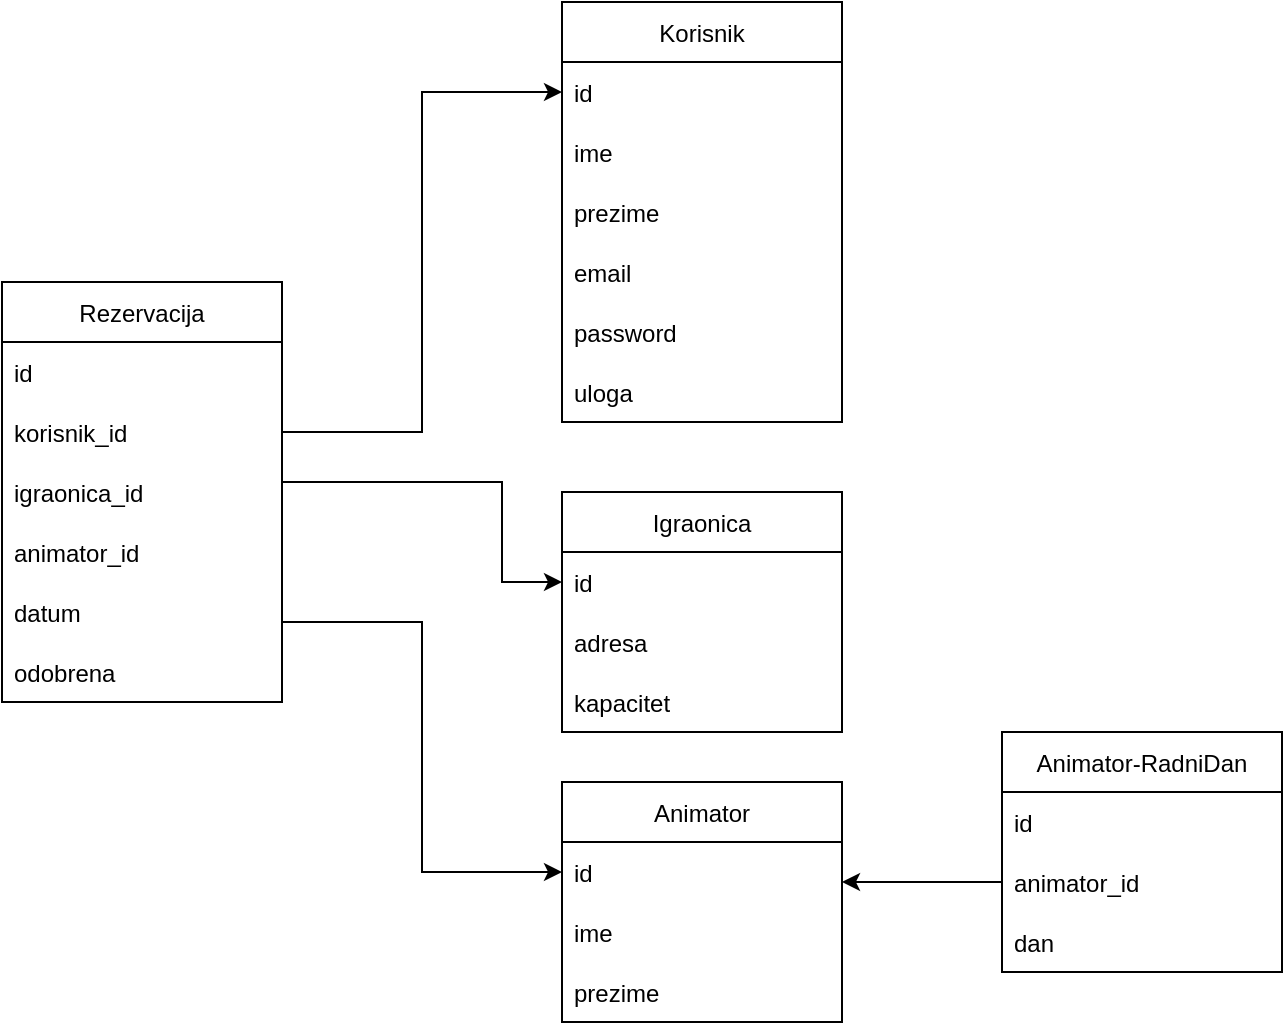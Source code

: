 <mxfile version="17.4.6" type="device"><diagram id="Dtqoh1UVys_uf98cZUt2" name="Page-1"><mxGraphModel dx="1381" dy="756" grid="1" gridSize="10" guides="1" tooltips="1" connect="1" arrows="1" fold="1" page="1" pageScale="1" pageWidth="827" pageHeight="1169" math="0" shadow="0"><root><mxCell id="0"/><mxCell id="1" parent="0"/><mxCell id="jxqiJQnf3ibrWbr0OoIG-25" style="edgeStyle=orthogonalEdgeStyle;rounded=0;orthogonalLoop=1;jettySize=auto;html=1;exitX=1;exitY=0.75;exitDx=0;exitDy=0;" parent="1" source="jxqiJQnf3ibrWbr0OoIG-7" target="jxqiJQnf3ibrWbr0OoIG-16" edge="1"><mxGeometry relative="1" as="geometry"><Array as="points"><mxPoint x="220" y="340"/><mxPoint x="290" y="340"/><mxPoint x="290" y="465"/></Array></mxGeometry></mxCell><mxCell id="jxqiJQnf3ibrWbr0OoIG-7" value="Rezervacija" style="swimlane;fontStyle=0;childLayout=stackLayout;horizontal=1;startSize=30;horizontalStack=0;resizeParent=1;resizeParentMax=0;resizeLast=0;collapsible=1;marginBottom=0;" parent="1" vertex="1"><mxGeometry x="80" y="170" width="140" height="210" as="geometry"/></mxCell><mxCell id="jxqiJQnf3ibrWbr0OoIG-14" value="id" style="text;strokeColor=none;fillColor=none;align=left;verticalAlign=middle;spacingLeft=4;spacingRight=4;overflow=hidden;points=[[0,0.5],[1,0.5]];portConstraint=eastwest;rotatable=0;" parent="jxqiJQnf3ibrWbr0OoIG-7" vertex="1"><mxGeometry y="30" width="140" height="30" as="geometry"/></mxCell><mxCell id="jxqiJQnf3ibrWbr0OoIG-8" value="korisnik_id" style="text;strokeColor=none;fillColor=none;align=left;verticalAlign=middle;spacingLeft=4;spacingRight=4;overflow=hidden;points=[[0,0.5],[1,0.5]];portConstraint=eastwest;rotatable=0;" parent="jxqiJQnf3ibrWbr0OoIG-7" vertex="1"><mxGeometry y="60" width="140" height="30" as="geometry"/></mxCell><mxCell id="jxqiJQnf3ibrWbr0OoIG-9" value="igraonica_id" style="text;strokeColor=none;fillColor=none;align=left;verticalAlign=middle;spacingLeft=4;spacingRight=4;overflow=hidden;points=[[0,0.5],[1,0.5]];portConstraint=eastwest;rotatable=0;" parent="jxqiJQnf3ibrWbr0OoIG-7" vertex="1"><mxGeometry y="90" width="140" height="30" as="geometry"/></mxCell><mxCell id="jxqiJQnf3ibrWbr0OoIG-10" value="animator_id" style="text;strokeColor=none;fillColor=none;align=left;verticalAlign=middle;spacingLeft=4;spacingRight=4;overflow=hidden;points=[[0,0.5],[1,0.5]];portConstraint=eastwest;rotatable=0;" parent="jxqiJQnf3ibrWbr0OoIG-7" vertex="1"><mxGeometry y="120" width="140" height="30" as="geometry"/></mxCell><mxCell id="jxqiJQnf3ibrWbr0OoIG-11" value="datum" style="text;strokeColor=none;fillColor=none;align=left;verticalAlign=middle;spacingLeft=4;spacingRight=4;overflow=hidden;points=[[0,0.5],[1,0.5]];portConstraint=eastwest;rotatable=0;" parent="jxqiJQnf3ibrWbr0OoIG-7" vertex="1"><mxGeometry y="150" width="140" height="30" as="geometry"/></mxCell><mxCell id="CqFW7zta76reZTKQyrhr-3" value="odobrena" style="text;strokeColor=none;fillColor=none;align=left;verticalAlign=middle;spacingLeft=4;spacingRight=4;overflow=hidden;points=[[0,0.5],[1,0.5]];portConstraint=eastwest;rotatable=0;" vertex="1" parent="jxqiJQnf3ibrWbr0OoIG-7"><mxGeometry y="180" width="140" height="30" as="geometry"/></mxCell><mxCell id="jxqiJQnf3ibrWbr0OoIG-15" value="Animator" style="swimlane;fontStyle=0;childLayout=stackLayout;horizontal=1;startSize=30;horizontalStack=0;resizeParent=1;resizeParentMax=0;resizeLast=0;collapsible=1;marginBottom=0;" parent="1" vertex="1"><mxGeometry x="360" y="420" width="140" height="120" as="geometry"><mxRectangle x="360" y="380" width="80" height="30" as="alternateBounds"/></mxGeometry></mxCell><mxCell id="jxqiJQnf3ibrWbr0OoIG-16" value="id" style="text;strokeColor=none;fillColor=none;align=left;verticalAlign=middle;spacingLeft=4;spacingRight=4;overflow=hidden;points=[[0,0.5],[1,0.5]];portConstraint=eastwest;rotatable=0;" parent="jxqiJQnf3ibrWbr0OoIG-15" vertex="1"><mxGeometry y="30" width="140" height="30" as="geometry"/></mxCell><mxCell id="jxqiJQnf3ibrWbr0OoIG-17" value="ime" style="text;strokeColor=none;fillColor=none;align=left;verticalAlign=middle;spacingLeft=4;spacingRight=4;overflow=hidden;points=[[0,0.5],[1,0.5]];portConstraint=eastwest;rotatable=0;" parent="jxqiJQnf3ibrWbr0OoIG-15" vertex="1"><mxGeometry y="60" width="140" height="30" as="geometry"/></mxCell><mxCell id="jxqiJQnf3ibrWbr0OoIG-18" value="prezime" style="text;strokeColor=none;fillColor=none;align=left;verticalAlign=middle;spacingLeft=4;spacingRight=4;overflow=hidden;points=[[0,0.5],[1,0.5]];portConstraint=eastwest;rotatable=0;" parent="jxqiJQnf3ibrWbr0OoIG-15" vertex="1"><mxGeometry y="90" width="140" height="30" as="geometry"/></mxCell><mxCell id="jxqiJQnf3ibrWbr0OoIG-20" value="Igraonica" style="swimlane;fontStyle=0;childLayout=stackLayout;horizontal=1;startSize=30;horizontalStack=0;resizeParent=1;resizeParentMax=0;resizeLast=0;collapsible=1;marginBottom=0;" parent="1" vertex="1"><mxGeometry x="360" y="275" width="140" height="120" as="geometry"><mxRectangle x="360" y="230" width="80" height="30" as="alternateBounds"/></mxGeometry></mxCell><mxCell id="jxqiJQnf3ibrWbr0OoIG-21" value="id" style="text;strokeColor=none;fillColor=none;align=left;verticalAlign=middle;spacingLeft=4;spacingRight=4;overflow=hidden;points=[[0,0.5],[1,0.5]];portConstraint=eastwest;rotatable=0;" parent="jxqiJQnf3ibrWbr0OoIG-20" vertex="1"><mxGeometry y="30" width="140" height="30" as="geometry"/></mxCell><mxCell id="jxqiJQnf3ibrWbr0OoIG-22" value="adresa" style="text;strokeColor=none;fillColor=none;align=left;verticalAlign=middle;spacingLeft=4;spacingRight=4;overflow=hidden;points=[[0,0.5],[1,0.5]];portConstraint=eastwest;rotatable=0;" parent="jxqiJQnf3ibrWbr0OoIG-20" vertex="1"><mxGeometry y="60" width="140" height="30" as="geometry"/></mxCell><mxCell id="jxqiJQnf3ibrWbr0OoIG-23" value="kapacitet" style="text;strokeColor=none;fillColor=none;align=left;verticalAlign=middle;spacingLeft=4;spacingRight=4;overflow=hidden;points=[[0,0.5],[1,0.5]];portConstraint=eastwest;rotatable=0;" parent="jxqiJQnf3ibrWbr0OoIG-20" vertex="1"><mxGeometry y="90" width="140" height="30" as="geometry"/></mxCell><mxCell id="jxqiJQnf3ibrWbr0OoIG-24" style="edgeStyle=orthogonalEdgeStyle;rounded=0;orthogonalLoop=1;jettySize=auto;html=1;entryX=0;entryY=0.5;entryDx=0;entryDy=0;" parent="1" source="jxqiJQnf3ibrWbr0OoIG-8" target="jxqiJQnf3ibrWbr0OoIG-13" edge="1"><mxGeometry relative="1" as="geometry"/></mxCell><mxCell id="jxqiJQnf3ibrWbr0OoIG-26" style="edgeStyle=orthogonalEdgeStyle;rounded=0;orthogonalLoop=1;jettySize=auto;html=1;entryX=0;entryY=0.5;entryDx=0;entryDy=0;" parent="1" source="jxqiJQnf3ibrWbr0OoIG-9" target="jxqiJQnf3ibrWbr0OoIG-21" edge="1"><mxGeometry relative="1" as="geometry"><Array as="points"><mxPoint x="330" y="270"/><mxPoint x="330" y="320"/></Array></mxGeometry></mxCell><mxCell id="jxqiJQnf3ibrWbr0OoIG-2" value="Korisnik" style="swimlane;fontStyle=0;childLayout=stackLayout;horizontal=1;startSize=30;horizontalStack=0;resizeParent=1;resizeParentMax=0;resizeLast=0;collapsible=1;marginBottom=0;" parent="1" vertex="1"><mxGeometry x="360" y="30" width="140" height="210" as="geometry"><mxRectangle x="360" y="30" width="80" height="30" as="alternateBounds"/></mxGeometry></mxCell><mxCell id="jxqiJQnf3ibrWbr0OoIG-13" value="id" style="text;strokeColor=none;fillColor=none;align=left;verticalAlign=middle;spacingLeft=4;spacingRight=4;overflow=hidden;points=[[0,0.5],[1,0.5]];portConstraint=eastwest;rotatable=0;" parent="jxqiJQnf3ibrWbr0OoIG-2" vertex="1"><mxGeometry y="30" width="140" height="30" as="geometry"/></mxCell><mxCell id="jxqiJQnf3ibrWbr0OoIG-3" value="ime" style="text;strokeColor=none;fillColor=none;align=left;verticalAlign=middle;spacingLeft=4;spacingRight=4;overflow=hidden;points=[[0,0.5],[1,0.5]];portConstraint=eastwest;rotatable=0;" parent="jxqiJQnf3ibrWbr0OoIG-2" vertex="1"><mxGeometry y="60" width="140" height="30" as="geometry"/></mxCell><mxCell id="jxqiJQnf3ibrWbr0OoIG-4" value="prezime" style="text;strokeColor=none;fillColor=none;align=left;verticalAlign=middle;spacingLeft=4;spacingRight=4;overflow=hidden;points=[[0,0.5],[1,0.5]];portConstraint=eastwest;rotatable=0;" parent="jxqiJQnf3ibrWbr0OoIG-2" vertex="1"><mxGeometry y="90" width="140" height="30" as="geometry"/></mxCell><mxCell id="jxqiJQnf3ibrWbr0OoIG-5" value="email" style="text;strokeColor=none;fillColor=none;align=left;verticalAlign=middle;spacingLeft=4;spacingRight=4;overflow=hidden;points=[[0,0.5],[1,0.5]];portConstraint=eastwest;rotatable=0;" parent="jxqiJQnf3ibrWbr0OoIG-2" vertex="1"><mxGeometry y="120" width="140" height="30" as="geometry"/></mxCell><mxCell id="jxqiJQnf3ibrWbr0OoIG-6" value="password" style="text;strokeColor=none;fillColor=none;align=left;verticalAlign=middle;spacingLeft=4;spacingRight=4;overflow=hidden;points=[[0,0.5],[1,0.5]];portConstraint=eastwest;rotatable=0;" parent="jxqiJQnf3ibrWbr0OoIG-2" vertex="1"><mxGeometry y="150" width="140" height="30" as="geometry"/></mxCell><mxCell id="CqFW7zta76reZTKQyrhr-2" value="uloga" style="text;strokeColor=none;fillColor=none;align=left;verticalAlign=middle;spacingLeft=4;spacingRight=4;overflow=hidden;points=[[0,0.5],[1,0.5]];portConstraint=eastwest;rotatable=0;" vertex="1" parent="jxqiJQnf3ibrWbr0OoIG-2"><mxGeometry y="180" width="140" height="30" as="geometry"/></mxCell><mxCell id="jxqiJQnf3ibrWbr0OoIG-33" value="Animator-RadniDan" style="swimlane;fontStyle=0;childLayout=stackLayout;horizontal=1;startSize=30;horizontalStack=0;resizeParent=1;resizeParentMax=0;resizeLast=0;collapsible=1;marginBottom=0;" parent="1" vertex="1"><mxGeometry x="580" y="395" width="140" height="120" as="geometry"/></mxCell><mxCell id="jxqiJQnf3ibrWbr0OoIG-34" value="id" style="text;strokeColor=none;fillColor=none;align=left;verticalAlign=middle;spacingLeft=4;spacingRight=4;overflow=hidden;points=[[0,0.5],[1,0.5]];portConstraint=eastwest;rotatable=0;" parent="jxqiJQnf3ibrWbr0OoIG-33" vertex="1"><mxGeometry y="30" width="140" height="30" as="geometry"/></mxCell><mxCell id="jxqiJQnf3ibrWbr0OoIG-35" value="animator_id" style="text;strokeColor=none;fillColor=none;align=left;verticalAlign=middle;spacingLeft=4;spacingRight=4;overflow=hidden;points=[[0,0.5],[1,0.5]];portConstraint=eastwest;rotatable=0;" parent="jxqiJQnf3ibrWbr0OoIG-33" vertex="1"><mxGeometry y="60" width="140" height="30" as="geometry"/></mxCell><mxCell id="jxqiJQnf3ibrWbr0OoIG-36" value="dan" style="text;strokeColor=none;fillColor=none;align=left;verticalAlign=middle;spacingLeft=4;spacingRight=4;overflow=hidden;points=[[0,0.5],[1,0.5]];portConstraint=eastwest;rotatable=0;" parent="jxqiJQnf3ibrWbr0OoIG-33" vertex="1"><mxGeometry y="90" width="140" height="30" as="geometry"/></mxCell><mxCell id="jxqiJQnf3ibrWbr0OoIG-38" style="edgeStyle=orthogonalEdgeStyle;rounded=0;orthogonalLoop=1;jettySize=auto;html=1;" parent="1" source="jxqiJQnf3ibrWbr0OoIG-35" target="jxqiJQnf3ibrWbr0OoIG-16" edge="1"><mxGeometry relative="1" as="geometry"><Array as="points"><mxPoint x="520" y="470"/><mxPoint x="520" y="470"/></Array></mxGeometry></mxCell></root></mxGraphModel></diagram></mxfile>